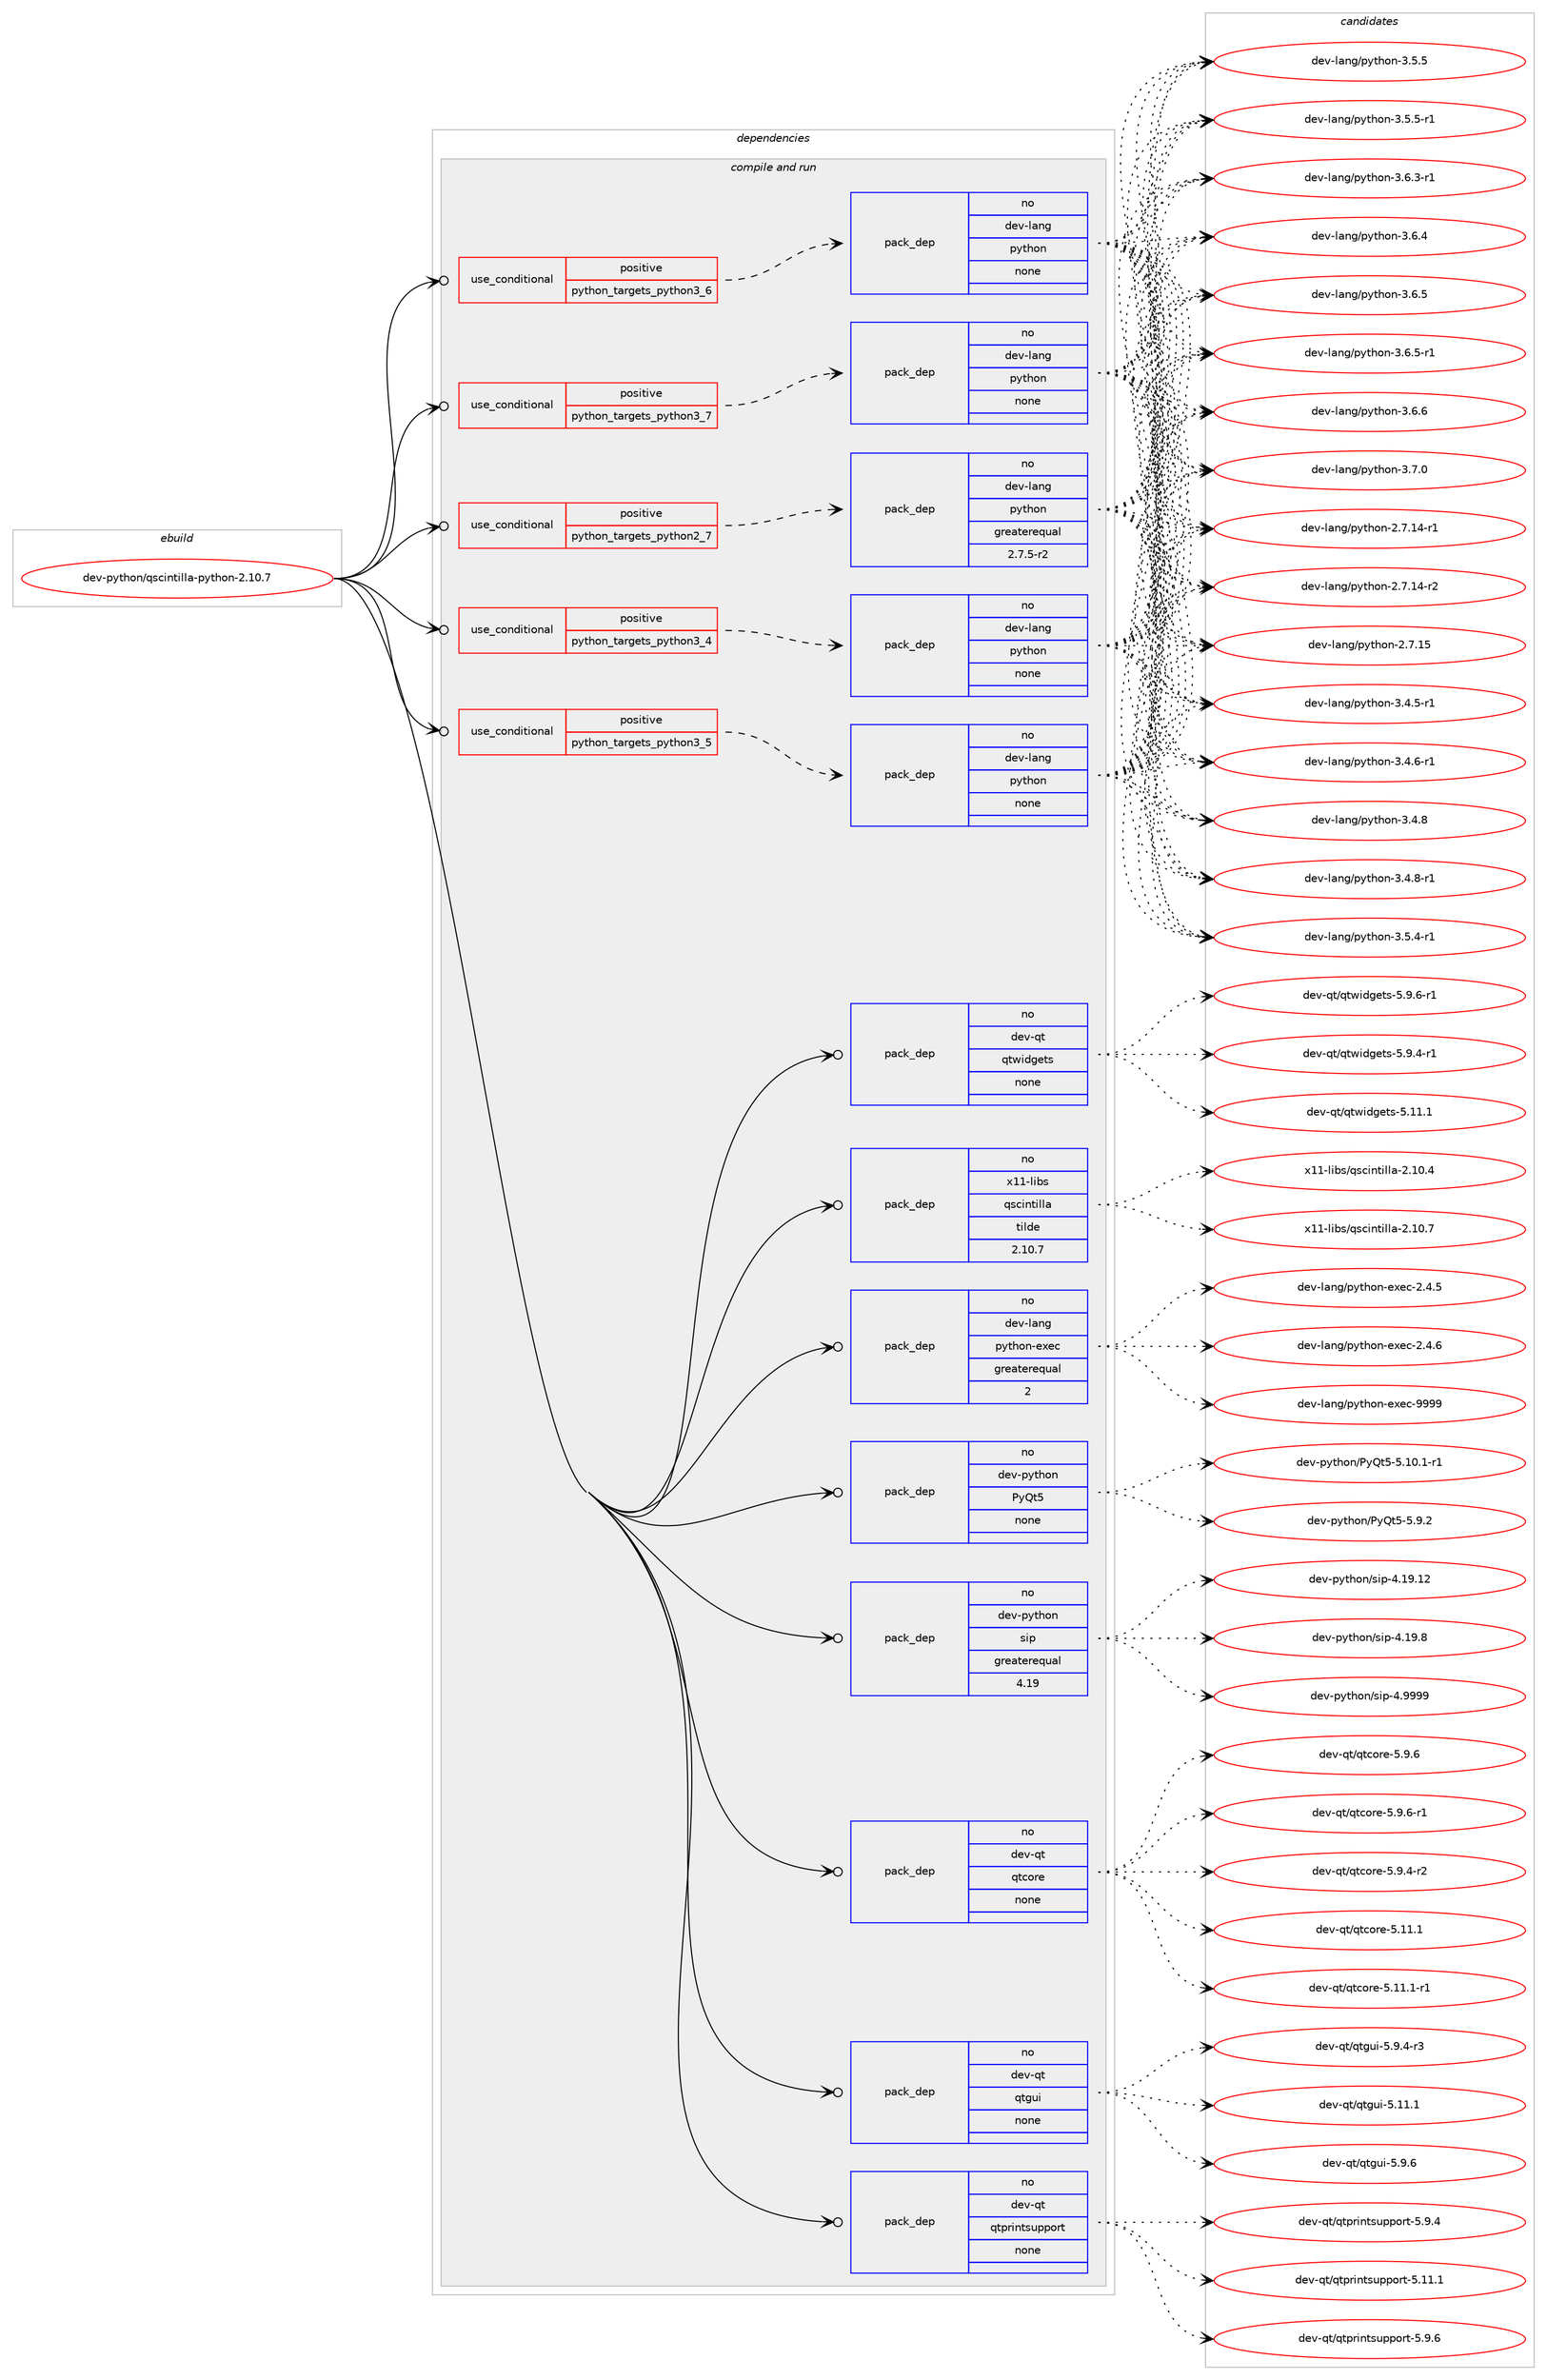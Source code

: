 digraph prolog {

# *************
# Graph options
# *************

newrank=true;
concentrate=true;
compound=true;
graph [rankdir=LR,fontname=Helvetica,fontsize=10,ranksep=1.5];#, ranksep=2.5, nodesep=0.2];
edge  [arrowhead=vee];
node  [fontname=Helvetica,fontsize=10];

# **********
# The ebuild
# **********

subgraph cluster_leftcol {
color=gray;
rank=same;
label=<<i>ebuild</i>>;
id [label="dev-python/qscintilla-python-2.10.7", color=red, width=4, href="../dev-python/qscintilla-python-2.10.7.svg"];
}

# ****************
# The dependencies
# ****************

subgraph cluster_midcol {
color=gray;
label=<<i>dependencies</i>>;
subgraph cluster_compile {
fillcolor="#eeeeee";
style=filled;
label=<<i>compile</i>>;
}
subgraph cluster_compileandrun {
fillcolor="#eeeeee";
style=filled;
label=<<i>compile and run</i>>;
subgraph cond1109 {
dependency3686 [label=<<TABLE BORDER="0" CELLBORDER="1" CELLSPACING="0" CELLPADDING="4"><TR><TD ROWSPAN="3" CELLPADDING="10">use_conditional</TD></TR><TR><TD>positive</TD></TR><TR><TD>python_targets_python2_7</TD></TR></TABLE>>, shape=none, color=red];
subgraph pack2497 {
dependency3687 [label=<<TABLE BORDER="0" CELLBORDER="1" CELLSPACING="0" CELLPADDING="4" WIDTH="220"><TR><TD ROWSPAN="6" CELLPADDING="30">pack_dep</TD></TR><TR><TD WIDTH="110">no</TD></TR><TR><TD>dev-lang</TD></TR><TR><TD>python</TD></TR><TR><TD>greaterequal</TD></TR><TR><TD>2.7.5-r2</TD></TR></TABLE>>, shape=none, color=blue];
}
dependency3686:e -> dependency3687:w [weight=20,style="dashed",arrowhead="vee"];
}
id:e -> dependency3686:w [weight=20,style="solid",arrowhead="odotvee"];
subgraph cond1110 {
dependency3688 [label=<<TABLE BORDER="0" CELLBORDER="1" CELLSPACING="0" CELLPADDING="4"><TR><TD ROWSPAN="3" CELLPADDING="10">use_conditional</TD></TR><TR><TD>positive</TD></TR><TR><TD>python_targets_python3_4</TD></TR></TABLE>>, shape=none, color=red];
subgraph pack2498 {
dependency3689 [label=<<TABLE BORDER="0" CELLBORDER="1" CELLSPACING="0" CELLPADDING="4" WIDTH="220"><TR><TD ROWSPAN="6" CELLPADDING="30">pack_dep</TD></TR><TR><TD WIDTH="110">no</TD></TR><TR><TD>dev-lang</TD></TR><TR><TD>python</TD></TR><TR><TD>none</TD></TR><TR><TD></TD></TR></TABLE>>, shape=none, color=blue];
}
dependency3688:e -> dependency3689:w [weight=20,style="dashed",arrowhead="vee"];
}
id:e -> dependency3688:w [weight=20,style="solid",arrowhead="odotvee"];
subgraph cond1111 {
dependency3690 [label=<<TABLE BORDER="0" CELLBORDER="1" CELLSPACING="0" CELLPADDING="4"><TR><TD ROWSPAN="3" CELLPADDING="10">use_conditional</TD></TR><TR><TD>positive</TD></TR><TR><TD>python_targets_python3_5</TD></TR></TABLE>>, shape=none, color=red];
subgraph pack2499 {
dependency3691 [label=<<TABLE BORDER="0" CELLBORDER="1" CELLSPACING="0" CELLPADDING="4" WIDTH="220"><TR><TD ROWSPAN="6" CELLPADDING="30">pack_dep</TD></TR><TR><TD WIDTH="110">no</TD></TR><TR><TD>dev-lang</TD></TR><TR><TD>python</TD></TR><TR><TD>none</TD></TR><TR><TD></TD></TR></TABLE>>, shape=none, color=blue];
}
dependency3690:e -> dependency3691:w [weight=20,style="dashed",arrowhead="vee"];
}
id:e -> dependency3690:w [weight=20,style="solid",arrowhead="odotvee"];
subgraph cond1112 {
dependency3692 [label=<<TABLE BORDER="0" CELLBORDER="1" CELLSPACING="0" CELLPADDING="4"><TR><TD ROWSPAN="3" CELLPADDING="10">use_conditional</TD></TR><TR><TD>positive</TD></TR><TR><TD>python_targets_python3_6</TD></TR></TABLE>>, shape=none, color=red];
subgraph pack2500 {
dependency3693 [label=<<TABLE BORDER="0" CELLBORDER="1" CELLSPACING="0" CELLPADDING="4" WIDTH="220"><TR><TD ROWSPAN="6" CELLPADDING="30">pack_dep</TD></TR><TR><TD WIDTH="110">no</TD></TR><TR><TD>dev-lang</TD></TR><TR><TD>python</TD></TR><TR><TD>none</TD></TR><TR><TD></TD></TR></TABLE>>, shape=none, color=blue];
}
dependency3692:e -> dependency3693:w [weight=20,style="dashed",arrowhead="vee"];
}
id:e -> dependency3692:w [weight=20,style="solid",arrowhead="odotvee"];
subgraph cond1113 {
dependency3694 [label=<<TABLE BORDER="0" CELLBORDER="1" CELLSPACING="0" CELLPADDING="4"><TR><TD ROWSPAN="3" CELLPADDING="10">use_conditional</TD></TR><TR><TD>positive</TD></TR><TR><TD>python_targets_python3_7</TD></TR></TABLE>>, shape=none, color=red];
subgraph pack2501 {
dependency3695 [label=<<TABLE BORDER="0" CELLBORDER="1" CELLSPACING="0" CELLPADDING="4" WIDTH="220"><TR><TD ROWSPAN="6" CELLPADDING="30">pack_dep</TD></TR><TR><TD WIDTH="110">no</TD></TR><TR><TD>dev-lang</TD></TR><TR><TD>python</TD></TR><TR><TD>none</TD></TR><TR><TD></TD></TR></TABLE>>, shape=none, color=blue];
}
dependency3694:e -> dependency3695:w [weight=20,style="dashed",arrowhead="vee"];
}
id:e -> dependency3694:w [weight=20,style="solid",arrowhead="odotvee"];
subgraph pack2502 {
dependency3696 [label=<<TABLE BORDER="0" CELLBORDER="1" CELLSPACING="0" CELLPADDING="4" WIDTH="220"><TR><TD ROWSPAN="6" CELLPADDING="30">pack_dep</TD></TR><TR><TD WIDTH="110">no</TD></TR><TR><TD>dev-lang</TD></TR><TR><TD>python-exec</TD></TR><TR><TD>greaterequal</TD></TR><TR><TD>2</TD></TR></TABLE>>, shape=none, color=blue];
}
id:e -> dependency3696:w [weight=20,style="solid",arrowhead="odotvee"];
subgraph pack2503 {
dependency3697 [label=<<TABLE BORDER="0" CELLBORDER="1" CELLSPACING="0" CELLPADDING="4" WIDTH="220"><TR><TD ROWSPAN="6" CELLPADDING="30">pack_dep</TD></TR><TR><TD WIDTH="110">no</TD></TR><TR><TD>dev-python</TD></TR><TR><TD>PyQt5</TD></TR><TR><TD>none</TD></TR><TR><TD></TD></TR></TABLE>>, shape=none, color=blue];
}
id:e -> dependency3697:w [weight=20,style="solid",arrowhead="odotvee"];
subgraph pack2504 {
dependency3698 [label=<<TABLE BORDER="0" CELLBORDER="1" CELLSPACING="0" CELLPADDING="4" WIDTH="220"><TR><TD ROWSPAN="6" CELLPADDING="30">pack_dep</TD></TR><TR><TD WIDTH="110">no</TD></TR><TR><TD>dev-python</TD></TR><TR><TD>sip</TD></TR><TR><TD>greaterequal</TD></TR><TR><TD>4.19</TD></TR></TABLE>>, shape=none, color=blue];
}
id:e -> dependency3698:w [weight=20,style="solid",arrowhead="odotvee"];
subgraph pack2505 {
dependency3699 [label=<<TABLE BORDER="0" CELLBORDER="1" CELLSPACING="0" CELLPADDING="4" WIDTH="220"><TR><TD ROWSPAN="6" CELLPADDING="30">pack_dep</TD></TR><TR><TD WIDTH="110">no</TD></TR><TR><TD>dev-qt</TD></TR><TR><TD>qtcore</TD></TR><TR><TD>none</TD></TR><TR><TD></TD></TR></TABLE>>, shape=none, color=blue];
}
id:e -> dependency3699:w [weight=20,style="solid",arrowhead="odotvee"];
subgraph pack2506 {
dependency3700 [label=<<TABLE BORDER="0" CELLBORDER="1" CELLSPACING="0" CELLPADDING="4" WIDTH="220"><TR><TD ROWSPAN="6" CELLPADDING="30">pack_dep</TD></TR><TR><TD WIDTH="110">no</TD></TR><TR><TD>dev-qt</TD></TR><TR><TD>qtgui</TD></TR><TR><TD>none</TD></TR><TR><TD></TD></TR></TABLE>>, shape=none, color=blue];
}
id:e -> dependency3700:w [weight=20,style="solid",arrowhead="odotvee"];
subgraph pack2507 {
dependency3701 [label=<<TABLE BORDER="0" CELLBORDER="1" CELLSPACING="0" CELLPADDING="4" WIDTH="220"><TR><TD ROWSPAN="6" CELLPADDING="30">pack_dep</TD></TR><TR><TD WIDTH="110">no</TD></TR><TR><TD>dev-qt</TD></TR><TR><TD>qtprintsupport</TD></TR><TR><TD>none</TD></TR><TR><TD></TD></TR></TABLE>>, shape=none, color=blue];
}
id:e -> dependency3701:w [weight=20,style="solid",arrowhead="odotvee"];
subgraph pack2508 {
dependency3702 [label=<<TABLE BORDER="0" CELLBORDER="1" CELLSPACING="0" CELLPADDING="4" WIDTH="220"><TR><TD ROWSPAN="6" CELLPADDING="30">pack_dep</TD></TR><TR><TD WIDTH="110">no</TD></TR><TR><TD>dev-qt</TD></TR><TR><TD>qtwidgets</TD></TR><TR><TD>none</TD></TR><TR><TD></TD></TR></TABLE>>, shape=none, color=blue];
}
id:e -> dependency3702:w [weight=20,style="solid",arrowhead="odotvee"];
subgraph pack2509 {
dependency3703 [label=<<TABLE BORDER="0" CELLBORDER="1" CELLSPACING="0" CELLPADDING="4" WIDTH="220"><TR><TD ROWSPAN="6" CELLPADDING="30">pack_dep</TD></TR><TR><TD WIDTH="110">no</TD></TR><TR><TD>x11-libs</TD></TR><TR><TD>qscintilla</TD></TR><TR><TD>tilde</TD></TR><TR><TD>2.10.7</TD></TR></TABLE>>, shape=none, color=blue];
}
id:e -> dependency3703:w [weight=20,style="solid",arrowhead="odotvee"];
}
subgraph cluster_run {
fillcolor="#eeeeee";
style=filled;
label=<<i>run</i>>;
}
}

# **************
# The candidates
# **************

subgraph cluster_choices {
rank=same;
color=gray;
label=<<i>candidates</i>>;

subgraph choice2497 {
color=black;
nodesep=1;
choice100101118451089711010347112121116104111110455046554649524511449 [label="dev-lang/python-2.7.14-r1", color=red, width=4,href="../dev-lang/python-2.7.14-r1.svg"];
choice100101118451089711010347112121116104111110455046554649524511450 [label="dev-lang/python-2.7.14-r2", color=red, width=4,href="../dev-lang/python-2.7.14-r2.svg"];
choice10010111845108971101034711212111610411111045504655464953 [label="dev-lang/python-2.7.15", color=red, width=4,href="../dev-lang/python-2.7.15.svg"];
choice1001011184510897110103471121211161041111104551465246534511449 [label="dev-lang/python-3.4.5-r1", color=red, width=4,href="../dev-lang/python-3.4.5-r1.svg"];
choice1001011184510897110103471121211161041111104551465246544511449 [label="dev-lang/python-3.4.6-r1", color=red, width=4,href="../dev-lang/python-3.4.6-r1.svg"];
choice100101118451089711010347112121116104111110455146524656 [label="dev-lang/python-3.4.8", color=red, width=4,href="../dev-lang/python-3.4.8.svg"];
choice1001011184510897110103471121211161041111104551465246564511449 [label="dev-lang/python-3.4.8-r1", color=red, width=4,href="../dev-lang/python-3.4.8-r1.svg"];
choice1001011184510897110103471121211161041111104551465346524511449 [label="dev-lang/python-3.5.4-r1", color=red, width=4,href="../dev-lang/python-3.5.4-r1.svg"];
choice100101118451089711010347112121116104111110455146534653 [label="dev-lang/python-3.5.5", color=red, width=4,href="../dev-lang/python-3.5.5.svg"];
choice1001011184510897110103471121211161041111104551465346534511449 [label="dev-lang/python-3.5.5-r1", color=red, width=4,href="../dev-lang/python-3.5.5-r1.svg"];
choice1001011184510897110103471121211161041111104551465446514511449 [label="dev-lang/python-3.6.3-r1", color=red, width=4,href="../dev-lang/python-3.6.3-r1.svg"];
choice100101118451089711010347112121116104111110455146544652 [label="dev-lang/python-3.6.4", color=red, width=4,href="../dev-lang/python-3.6.4.svg"];
choice100101118451089711010347112121116104111110455146544653 [label="dev-lang/python-3.6.5", color=red, width=4,href="../dev-lang/python-3.6.5.svg"];
choice1001011184510897110103471121211161041111104551465446534511449 [label="dev-lang/python-3.6.5-r1", color=red, width=4,href="../dev-lang/python-3.6.5-r1.svg"];
choice100101118451089711010347112121116104111110455146544654 [label="dev-lang/python-3.6.6", color=red, width=4,href="../dev-lang/python-3.6.6.svg"];
choice100101118451089711010347112121116104111110455146554648 [label="dev-lang/python-3.7.0", color=red, width=4,href="../dev-lang/python-3.7.0.svg"];
dependency3687:e -> choice100101118451089711010347112121116104111110455046554649524511449:w [style=dotted,weight="100"];
dependency3687:e -> choice100101118451089711010347112121116104111110455046554649524511450:w [style=dotted,weight="100"];
dependency3687:e -> choice10010111845108971101034711212111610411111045504655464953:w [style=dotted,weight="100"];
dependency3687:e -> choice1001011184510897110103471121211161041111104551465246534511449:w [style=dotted,weight="100"];
dependency3687:e -> choice1001011184510897110103471121211161041111104551465246544511449:w [style=dotted,weight="100"];
dependency3687:e -> choice100101118451089711010347112121116104111110455146524656:w [style=dotted,weight="100"];
dependency3687:e -> choice1001011184510897110103471121211161041111104551465246564511449:w [style=dotted,weight="100"];
dependency3687:e -> choice1001011184510897110103471121211161041111104551465346524511449:w [style=dotted,weight="100"];
dependency3687:e -> choice100101118451089711010347112121116104111110455146534653:w [style=dotted,weight="100"];
dependency3687:e -> choice1001011184510897110103471121211161041111104551465346534511449:w [style=dotted,weight="100"];
dependency3687:e -> choice1001011184510897110103471121211161041111104551465446514511449:w [style=dotted,weight="100"];
dependency3687:e -> choice100101118451089711010347112121116104111110455146544652:w [style=dotted,weight="100"];
dependency3687:e -> choice100101118451089711010347112121116104111110455146544653:w [style=dotted,weight="100"];
dependency3687:e -> choice1001011184510897110103471121211161041111104551465446534511449:w [style=dotted,weight="100"];
dependency3687:e -> choice100101118451089711010347112121116104111110455146544654:w [style=dotted,weight="100"];
dependency3687:e -> choice100101118451089711010347112121116104111110455146554648:w [style=dotted,weight="100"];
}
subgraph choice2498 {
color=black;
nodesep=1;
choice100101118451089711010347112121116104111110455046554649524511449 [label="dev-lang/python-2.7.14-r1", color=red, width=4,href="../dev-lang/python-2.7.14-r1.svg"];
choice100101118451089711010347112121116104111110455046554649524511450 [label="dev-lang/python-2.7.14-r2", color=red, width=4,href="../dev-lang/python-2.7.14-r2.svg"];
choice10010111845108971101034711212111610411111045504655464953 [label="dev-lang/python-2.7.15", color=red, width=4,href="../dev-lang/python-2.7.15.svg"];
choice1001011184510897110103471121211161041111104551465246534511449 [label="dev-lang/python-3.4.5-r1", color=red, width=4,href="../dev-lang/python-3.4.5-r1.svg"];
choice1001011184510897110103471121211161041111104551465246544511449 [label="dev-lang/python-3.4.6-r1", color=red, width=4,href="../dev-lang/python-3.4.6-r1.svg"];
choice100101118451089711010347112121116104111110455146524656 [label="dev-lang/python-3.4.8", color=red, width=4,href="../dev-lang/python-3.4.8.svg"];
choice1001011184510897110103471121211161041111104551465246564511449 [label="dev-lang/python-3.4.8-r1", color=red, width=4,href="../dev-lang/python-3.4.8-r1.svg"];
choice1001011184510897110103471121211161041111104551465346524511449 [label="dev-lang/python-3.5.4-r1", color=red, width=4,href="../dev-lang/python-3.5.4-r1.svg"];
choice100101118451089711010347112121116104111110455146534653 [label="dev-lang/python-3.5.5", color=red, width=4,href="../dev-lang/python-3.5.5.svg"];
choice1001011184510897110103471121211161041111104551465346534511449 [label="dev-lang/python-3.5.5-r1", color=red, width=4,href="../dev-lang/python-3.5.5-r1.svg"];
choice1001011184510897110103471121211161041111104551465446514511449 [label="dev-lang/python-3.6.3-r1", color=red, width=4,href="../dev-lang/python-3.6.3-r1.svg"];
choice100101118451089711010347112121116104111110455146544652 [label="dev-lang/python-3.6.4", color=red, width=4,href="../dev-lang/python-3.6.4.svg"];
choice100101118451089711010347112121116104111110455146544653 [label="dev-lang/python-3.6.5", color=red, width=4,href="../dev-lang/python-3.6.5.svg"];
choice1001011184510897110103471121211161041111104551465446534511449 [label="dev-lang/python-3.6.5-r1", color=red, width=4,href="../dev-lang/python-3.6.5-r1.svg"];
choice100101118451089711010347112121116104111110455146544654 [label="dev-lang/python-3.6.6", color=red, width=4,href="../dev-lang/python-3.6.6.svg"];
choice100101118451089711010347112121116104111110455146554648 [label="dev-lang/python-3.7.0", color=red, width=4,href="../dev-lang/python-3.7.0.svg"];
dependency3689:e -> choice100101118451089711010347112121116104111110455046554649524511449:w [style=dotted,weight="100"];
dependency3689:e -> choice100101118451089711010347112121116104111110455046554649524511450:w [style=dotted,weight="100"];
dependency3689:e -> choice10010111845108971101034711212111610411111045504655464953:w [style=dotted,weight="100"];
dependency3689:e -> choice1001011184510897110103471121211161041111104551465246534511449:w [style=dotted,weight="100"];
dependency3689:e -> choice1001011184510897110103471121211161041111104551465246544511449:w [style=dotted,weight="100"];
dependency3689:e -> choice100101118451089711010347112121116104111110455146524656:w [style=dotted,weight="100"];
dependency3689:e -> choice1001011184510897110103471121211161041111104551465246564511449:w [style=dotted,weight="100"];
dependency3689:e -> choice1001011184510897110103471121211161041111104551465346524511449:w [style=dotted,weight="100"];
dependency3689:e -> choice100101118451089711010347112121116104111110455146534653:w [style=dotted,weight="100"];
dependency3689:e -> choice1001011184510897110103471121211161041111104551465346534511449:w [style=dotted,weight="100"];
dependency3689:e -> choice1001011184510897110103471121211161041111104551465446514511449:w [style=dotted,weight="100"];
dependency3689:e -> choice100101118451089711010347112121116104111110455146544652:w [style=dotted,weight="100"];
dependency3689:e -> choice100101118451089711010347112121116104111110455146544653:w [style=dotted,weight="100"];
dependency3689:e -> choice1001011184510897110103471121211161041111104551465446534511449:w [style=dotted,weight="100"];
dependency3689:e -> choice100101118451089711010347112121116104111110455146544654:w [style=dotted,weight="100"];
dependency3689:e -> choice100101118451089711010347112121116104111110455146554648:w [style=dotted,weight="100"];
}
subgraph choice2499 {
color=black;
nodesep=1;
choice100101118451089711010347112121116104111110455046554649524511449 [label="dev-lang/python-2.7.14-r1", color=red, width=4,href="../dev-lang/python-2.7.14-r1.svg"];
choice100101118451089711010347112121116104111110455046554649524511450 [label="dev-lang/python-2.7.14-r2", color=red, width=4,href="../dev-lang/python-2.7.14-r2.svg"];
choice10010111845108971101034711212111610411111045504655464953 [label="dev-lang/python-2.7.15", color=red, width=4,href="../dev-lang/python-2.7.15.svg"];
choice1001011184510897110103471121211161041111104551465246534511449 [label="dev-lang/python-3.4.5-r1", color=red, width=4,href="../dev-lang/python-3.4.5-r1.svg"];
choice1001011184510897110103471121211161041111104551465246544511449 [label="dev-lang/python-3.4.6-r1", color=red, width=4,href="../dev-lang/python-3.4.6-r1.svg"];
choice100101118451089711010347112121116104111110455146524656 [label="dev-lang/python-3.4.8", color=red, width=4,href="../dev-lang/python-3.4.8.svg"];
choice1001011184510897110103471121211161041111104551465246564511449 [label="dev-lang/python-3.4.8-r1", color=red, width=4,href="../dev-lang/python-3.4.8-r1.svg"];
choice1001011184510897110103471121211161041111104551465346524511449 [label="dev-lang/python-3.5.4-r1", color=red, width=4,href="../dev-lang/python-3.5.4-r1.svg"];
choice100101118451089711010347112121116104111110455146534653 [label="dev-lang/python-3.5.5", color=red, width=4,href="../dev-lang/python-3.5.5.svg"];
choice1001011184510897110103471121211161041111104551465346534511449 [label="dev-lang/python-3.5.5-r1", color=red, width=4,href="../dev-lang/python-3.5.5-r1.svg"];
choice1001011184510897110103471121211161041111104551465446514511449 [label="dev-lang/python-3.6.3-r1", color=red, width=4,href="../dev-lang/python-3.6.3-r1.svg"];
choice100101118451089711010347112121116104111110455146544652 [label="dev-lang/python-3.6.4", color=red, width=4,href="../dev-lang/python-3.6.4.svg"];
choice100101118451089711010347112121116104111110455146544653 [label="dev-lang/python-3.6.5", color=red, width=4,href="../dev-lang/python-3.6.5.svg"];
choice1001011184510897110103471121211161041111104551465446534511449 [label="dev-lang/python-3.6.5-r1", color=red, width=4,href="../dev-lang/python-3.6.5-r1.svg"];
choice100101118451089711010347112121116104111110455146544654 [label="dev-lang/python-3.6.6", color=red, width=4,href="../dev-lang/python-3.6.6.svg"];
choice100101118451089711010347112121116104111110455146554648 [label="dev-lang/python-3.7.0", color=red, width=4,href="../dev-lang/python-3.7.0.svg"];
dependency3691:e -> choice100101118451089711010347112121116104111110455046554649524511449:w [style=dotted,weight="100"];
dependency3691:e -> choice100101118451089711010347112121116104111110455046554649524511450:w [style=dotted,weight="100"];
dependency3691:e -> choice10010111845108971101034711212111610411111045504655464953:w [style=dotted,weight="100"];
dependency3691:e -> choice1001011184510897110103471121211161041111104551465246534511449:w [style=dotted,weight="100"];
dependency3691:e -> choice1001011184510897110103471121211161041111104551465246544511449:w [style=dotted,weight="100"];
dependency3691:e -> choice100101118451089711010347112121116104111110455146524656:w [style=dotted,weight="100"];
dependency3691:e -> choice1001011184510897110103471121211161041111104551465246564511449:w [style=dotted,weight="100"];
dependency3691:e -> choice1001011184510897110103471121211161041111104551465346524511449:w [style=dotted,weight="100"];
dependency3691:e -> choice100101118451089711010347112121116104111110455146534653:w [style=dotted,weight="100"];
dependency3691:e -> choice1001011184510897110103471121211161041111104551465346534511449:w [style=dotted,weight="100"];
dependency3691:e -> choice1001011184510897110103471121211161041111104551465446514511449:w [style=dotted,weight="100"];
dependency3691:e -> choice100101118451089711010347112121116104111110455146544652:w [style=dotted,weight="100"];
dependency3691:e -> choice100101118451089711010347112121116104111110455146544653:w [style=dotted,weight="100"];
dependency3691:e -> choice1001011184510897110103471121211161041111104551465446534511449:w [style=dotted,weight="100"];
dependency3691:e -> choice100101118451089711010347112121116104111110455146544654:w [style=dotted,weight="100"];
dependency3691:e -> choice100101118451089711010347112121116104111110455146554648:w [style=dotted,weight="100"];
}
subgraph choice2500 {
color=black;
nodesep=1;
choice100101118451089711010347112121116104111110455046554649524511449 [label="dev-lang/python-2.7.14-r1", color=red, width=4,href="../dev-lang/python-2.7.14-r1.svg"];
choice100101118451089711010347112121116104111110455046554649524511450 [label="dev-lang/python-2.7.14-r2", color=red, width=4,href="../dev-lang/python-2.7.14-r2.svg"];
choice10010111845108971101034711212111610411111045504655464953 [label="dev-lang/python-2.7.15", color=red, width=4,href="../dev-lang/python-2.7.15.svg"];
choice1001011184510897110103471121211161041111104551465246534511449 [label="dev-lang/python-3.4.5-r1", color=red, width=4,href="../dev-lang/python-3.4.5-r1.svg"];
choice1001011184510897110103471121211161041111104551465246544511449 [label="dev-lang/python-3.4.6-r1", color=red, width=4,href="../dev-lang/python-3.4.6-r1.svg"];
choice100101118451089711010347112121116104111110455146524656 [label="dev-lang/python-3.4.8", color=red, width=4,href="../dev-lang/python-3.4.8.svg"];
choice1001011184510897110103471121211161041111104551465246564511449 [label="dev-lang/python-3.4.8-r1", color=red, width=4,href="../dev-lang/python-3.4.8-r1.svg"];
choice1001011184510897110103471121211161041111104551465346524511449 [label="dev-lang/python-3.5.4-r1", color=red, width=4,href="../dev-lang/python-3.5.4-r1.svg"];
choice100101118451089711010347112121116104111110455146534653 [label="dev-lang/python-3.5.5", color=red, width=4,href="../dev-lang/python-3.5.5.svg"];
choice1001011184510897110103471121211161041111104551465346534511449 [label="dev-lang/python-3.5.5-r1", color=red, width=4,href="../dev-lang/python-3.5.5-r1.svg"];
choice1001011184510897110103471121211161041111104551465446514511449 [label="dev-lang/python-3.6.3-r1", color=red, width=4,href="../dev-lang/python-3.6.3-r1.svg"];
choice100101118451089711010347112121116104111110455146544652 [label="dev-lang/python-3.6.4", color=red, width=4,href="../dev-lang/python-3.6.4.svg"];
choice100101118451089711010347112121116104111110455146544653 [label="dev-lang/python-3.6.5", color=red, width=4,href="../dev-lang/python-3.6.5.svg"];
choice1001011184510897110103471121211161041111104551465446534511449 [label="dev-lang/python-3.6.5-r1", color=red, width=4,href="../dev-lang/python-3.6.5-r1.svg"];
choice100101118451089711010347112121116104111110455146544654 [label="dev-lang/python-3.6.6", color=red, width=4,href="../dev-lang/python-3.6.6.svg"];
choice100101118451089711010347112121116104111110455146554648 [label="dev-lang/python-3.7.0", color=red, width=4,href="../dev-lang/python-3.7.0.svg"];
dependency3693:e -> choice100101118451089711010347112121116104111110455046554649524511449:w [style=dotted,weight="100"];
dependency3693:e -> choice100101118451089711010347112121116104111110455046554649524511450:w [style=dotted,weight="100"];
dependency3693:e -> choice10010111845108971101034711212111610411111045504655464953:w [style=dotted,weight="100"];
dependency3693:e -> choice1001011184510897110103471121211161041111104551465246534511449:w [style=dotted,weight="100"];
dependency3693:e -> choice1001011184510897110103471121211161041111104551465246544511449:w [style=dotted,weight="100"];
dependency3693:e -> choice100101118451089711010347112121116104111110455146524656:w [style=dotted,weight="100"];
dependency3693:e -> choice1001011184510897110103471121211161041111104551465246564511449:w [style=dotted,weight="100"];
dependency3693:e -> choice1001011184510897110103471121211161041111104551465346524511449:w [style=dotted,weight="100"];
dependency3693:e -> choice100101118451089711010347112121116104111110455146534653:w [style=dotted,weight="100"];
dependency3693:e -> choice1001011184510897110103471121211161041111104551465346534511449:w [style=dotted,weight="100"];
dependency3693:e -> choice1001011184510897110103471121211161041111104551465446514511449:w [style=dotted,weight="100"];
dependency3693:e -> choice100101118451089711010347112121116104111110455146544652:w [style=dotted,weight="100"];
dependency3693:e -> choice100101118451089711010347112121116104111110455146544653:w [style=dotted,weight="100"];
dependency3693:e -> choice1001011184510897110103471121211161041111104551465446534511449:w [style=dotted,weight="100"];
dependency3693:e -> choice100101118451089711010347112121116104111110455146544654:w [style=dotted,weight="100"];
dependency3693:e -> choice100101118451089711010347112121116104111110455146554648:w [style=dotted,weight="100"];
}
subgraph choice2501 {
color=black;
nodesep=1;
choice100101118451089711010347112121116104111110455046554649524511449 [label="dev-lang/python-2.7.14-r1", color=red, width=4,href="../dev-lang/python-2.7.14-r1.svg"];
choice100101118451089711010347112121116104111110455046554649524511450 [label="dev-lang/python-2.7.14-r2", color=red, width=4,href="../dev-lang/python-2.7.14-r2.svg"];
choice10010111845108971101034711212111610411111045504655464953 [label="dev-lang/python-2.7.15", color=red, width=4,href="../dev-lang/python-2.7.15.svg"];
choice1001011184510897110103471121211161041111104551465246534511449 [label="dev-lang/python-3.4.5-r1", color=red, width=4,href="../dev-lang/python-3.4.5-r1.svg"];
choice1001011184510897110103471121211161041111104551465246544511449 [label="dev-lang/python-3.4.6-r1", color=red, width=4,href="../dev-lang/python-3.4.6-r1.svg"];
choice100101118451089711010347112121116104111110455146524656 [label="dev-lang/python-3.4.8", color=red, width=4,href="../dev-lang/python-3.4.8.svg"];
choice1001011184510897110103471121211161041111104551465246564511449 [label="dev-lang/python-3.4.8-r1", color=red, width=4,href="../dev-lang/python-3.4.8-r1.svg"];
choice1001011184510897110103471121211161041111104551465346524511449 [label="dev-lang/python-3.5.4-r1", color=red, width=4,href="../dev-lang/python-3.5.4-r1.svg"];
choice100101118451089711010347112121116104111110455146534653 [label="dev-lang/python-3.5.5", color=red, width=4,href="../dev-lang/python-3.5.5.svg"];
choice1001011184510897110103471121211161041111104551465346534511449 [label="dev-lang/python-3.5.5-r1", color=red, width=4,href="../dev-lang/python-3.5.5-r1.svg"];
choice1001011184510897110103471121211161041111104551465446514511449 [label="dev-lang/python-3.6.3-r1", color=red, width=4,href="../dev-lang/python-3.6.3-r1.svg"];
choice100101118451089711010347112121116104111110455146544652 [label="dev-lang/python-3.6.4", color=red, width=4,href="../dev-lang/python-3.6.4.svg"];
choice100101118451089711010347112121116104111110455146544653 [label="dev-lang/python-3.6.5", color=red, width=4,href="../dev-lang/python-3.6.5.svg"];
choice1001011184510897110103471121211161041111104551465446534511449 [label="dev-lang/python-3.6.5-r1", color=red, width=4,href="../dev-lang/python-3.6.5-r1.svg"];
choice100101118451089711010347112121116104111110455146544654 [label="dev-lang/python-3.6.6", color=red, width=4,href="../dev-lang/python-3.6.6.svg"];
choice100101118451089711010347112121116104111110455146554648 [label="dev-lang/python-3.7.0", color=red, width=4,href="../dev-lang/python-3.7.0.svg"];
dependency3695:e -> choice100101118451089711010347112121116104111110455046554649524511449:w [style=dotted,weight="100"];
dependency3695:e -> choice100101118451089711010347112121116104111110455046554649524511450:w [style=dotted,weight="100"];
dependency3695:e -> choice10010111845108971101034711212111610411111045504655464953:w [style=dotted,weight="100"];
dependency3695:e -> choice1001011184510897110103471121211161041111104551465246534511449:w [style=dotted,weight="100"];
dependency3695:e -> choice1001011184510897110103471121211161041111104551465246544511449:w [style=dotted,weight="100"];
dependency3695:e -> choice100101118451089711010347112121116104111110455146524656:w [style=dotted,weight="100"];
dependency3695:e -> choice1001011184510897110103471121211161041111104551465246564511449:w [style=dotted,weight="100"];
dependency3695:e -> choice1001011184510897110103471121211161041111104551465346524511449:w [style=dotted,weight="100"];
dependency3695:e -> choice100101118451089711010347112121116104111110455146534653:w [style=dotted,weight="100"];
dependency3695:e -> choice1001011184510897110103471121211161041111104551465346534511449:w [style=dotted,weight="100"];
dependency3695:e -> choice1001011184510897110103471121211161041111104551465446514511449:w [style=dotted,weight="100"];
dependency3695:e -> choice100101118451089711010347112121116104111110455146544652:w [style=dotted,weight="100"];
dependency3695:e -> choice100101118451089711010347112121116104111110455146544653:w [style=dotted,weight="100"];
dependency3695:e -> choice1001011184510897110103471121211161041111104551465446534511449:w [style=dotted,weight="100"];
dependency3695:e -> choice100101118451089711010347112121116104111110455146544654:w [style=dotted,weight="100"];
dependency3695:e -> choice100101118451089711010347112121116104111110455146554648:w [style=dotted,weight="100"];
}
subgraph choice2502 {
color=black;
nodesep=1;
choice1001011184510897110103471121211161041111104510112010199455046524653 [label="dev-lang/python-exec-2.4.5", color=red, width=4,href="../dev-lang/python-exec-2.4.5.svg"];
choice1001011184510897110103471121211161041111104510112010199455046524654 [label="dev-lang/python-exec-2.4.6", color=red, width=4,href="../dev-lang/python-exec-2.4.6.svg"];
choice10010111845108971101034711212111610411111045101120101994557575757 [label="dev-lang/python-exec-9999", color=red, width=4,href="../dev-lang/python-exec-9999.svg"];
dependency3696:e -> choice1001011184510897110103471121211161041111104510112010199455046524653:w [style=dotted,weight="100"];
dependency3696:e -> choice1001011184510897110103471121211161041111104510112010199455046524654:w [style=dotted,weight="100"];
dependency3696:e -> choice10010111845108971101034711212111610411111045101120101994557575757:w [style=dotted,weight="100"];
}
subgraph choice2503 {
color=black;
nodesep=1;
choice1001011184511212111610411111047801218111653455346494846494511449 [label="dev-python/PyQt5-5.10.1-r1", color=red, width=4,href="../dev-python/PyQt5-5.10.1-r1.svg"];
choice1001011184511212111610411111047801218111653455346574650 [label="dev-python/PyQt5-5.9.2", color=red, width=4,href="../dev-python/PyQt5-5.9.2.svg"];
dependency3697:e -> choice1001011184511212111610411111047801218111653455346494846494511449:w [style=dotted,weight="100"];
dependency3697:e -> choice1001011184511212111610411111047801218111653455346574650:w [style=dotted,weight="100"];
}
subgraph choice2504 {
color=black;
nodesep=1;
choice10010111845112121116104111110471151051124552464957464950 [label="dev-python/sip-4.19.12", color=red, width=4,href="../dev-python/sip-4.19.12.svg"];
choice100101118451121211161041111104711510511245524649574656 [label="dev-python/sip-4.19.8", color=red, width=4,href="../dev-python/sip-4.19.8.svg"];
choice100101118451121211161041111104711510511245524657575757 [label="dev-python/sip-4.9999", color=red, width=4,href="../dev-python/sip-4.9999.svg"];
dependency3698:e -> choice10010111845112121116104111110471151051124552464957464950:w [style=dotted,weight="100"];
dependency3698:e -> choice100101118451121211161041111104711510511245524649574656:w [style=dotted,weight="100"];
dependency3698:e -> choice100101118451121211161041111104711510511245524657575757:w [style=dotted,weight="100"];
}
subgraph choice2505 {
color=black;
nodesep=1;
choice1001011184511311647113116991111141014553465746524511450 [label="dev-qt/qtcore-5.9.4-r2", color=red, width=4,href="../dev-qt/qtcore-5.9.4-r2.svg"];
choice10010111845113116471131169911111410145534649494649 [label="dev-qt/qtcore-5.11.1", color=red, width=4,href="../dev-qt/qtcore-5.11.1.svg"];
choice100101118451131164711311699111114101455346494946494511449 [label="dev-qt/qtcore-5.11.1-r1", color=red, width=4,href="../dev-qt/qtcore-5.11.1-r1.svg"];
choice100101118451131164711311699111114101455346574654 [label="dev-qt/qtcore-5.9.6", color=red, width=4,href="../dev-qt/qtcore-5.9.6.svg"];
choice1001011184511311647113116991111141014553465746544511449 [label="dev-qt/qtcore-5.9.6-r1", color=red, width=4,href="../dev-qt/qtcore-5.9.6-r1.svg"];
dependency3699:e -> choice1001011184511311647113116991111141014553465746524511450:w [style=dotted,weight="100"];
dependency3699:e -> choice10010111845113116471131169911111410145534649494649:w [style=dotted,weight="100"];
dependency3699:e -> choice100101118451131164711311699111114101455346494946494511449:w [style=dotted,weight="100"];
dependency3699:e -> choice100101118451131164711311699111114101455346574654:w [style=dotted,weight="100"];
dependency3699:e -> choice1001011184511311647113116991111141014553465746544511449:w [style=dotted,weight="100"];
}
subgraph choice2506 {
color=black;
nodesep=1;
choice10010111845113116471131161031171054553465746524511451 [label="dev-qt/qtgui-5.9.4-r3", color=red, width=4,href="../dev-qt/qtgui-5.9.4-r3.svg"];
choice100101118451131164711311610311710545534649494649 [label="dev-qt/qtgui-5.11.1", color=red, width=4,href="../dev-qt/qtgui-5.11.1.svg"];
choice1001011184511311647113116103117105455346574654 [label="dev-qt/qtgui-5.9.6", color=red, width=4,href="../dev-qt/qtgui-5.9.6.svg"];
dependency3700:e -> choice10010111845113116471131161031171054553465746524511451:w [style=dotted,weight="100"];
dependency3700:e -> choice100101118451131164711311610311710545534649494649:w [style=dotted,weight="100"];
dependency3700:e -> choice1001011184511311647113116103117105455346574654:w [style=dotted,weight="100"];
}
subgraph choice2507 {
color=black;
nodesep=1;
choice1001011184511311647113116112114105110116115117112112111114116455346574652 [label="dev-qt/qtprintsupport-5.9.4", color=red, width=4,href="../dev-qt/qtprintsupport-5.9.4.svg"];
choice100101118451131164711311611211410511011611511711211211111411645534649494649 [label="dev-qt/qtprintsupport-5.11.1", color=red, width=4,href="../dev-qt/qtprintsupport-5.11.1.svg"];
choice1001011184511311647113116112114105110116115117112112111114116455346574654 [label="dev-qt/qtprintsupport-5.9.6", color=red, width=4,href="../dev-qt/qtprintsupport-5.9.6.svg"];
dependency3701:e -> choice1001011184511311647113116112114105110116115117112112111114116455346574652:w [style=dotted,weight="100"];
dependency3701:e -> choice100101118451131164711311611211410511011611511711211211111411645534649494649:w [style=dotted,weight="100"];
dependency3701:e -> choice1001011184511311647113116112114105110116115117112112111114116455346574654:w [style=dotted,weight="100"];
}
subgraph choice2508 {
color=black;
nodesep=1;
choice10010111845113116471131161191051001031011161154553465746524511449 [label="dev-qt/qtwidgets-5.9.4-r1", color=red, width=4,href="../dev-qt/qtwidgets-5.9.4-r1.svg"];
choice100101118451131164711311611910510010310111611545534649494649 [label="dev-qt/qtwidgets-5.11.1", color=red, width=4,href="../dev-qt/qtwidgets-5.11.1.svg"];
choice10010111845113116471131161191051001031011161154553465746544511449 [label="dev-qt/qtwidgets-5.9.6-r1", color=red, width=4,href="../dev-qt/qtwidgets-5.9.6-r1.svg"];
dependency3702:e -> choice10010111845113116471131161191051001031011161154553465746524511449:w [style=dotted,weight="100"];
dependency3702:e -> choice100101118451131164711311611910510010310111611545534649494649:w [style=dotted,weight="100"];
dependency3702:e -> choice10010111845113116471131161191051001031011161154553465746544511449:w [style=dotted,weight="100"];
}
subgraph choice2509 {
color=black;
nodesep=1;
choice1204949451081059811547113115991051101161051081089745504649484652 [label="x11-libs/qscintilla-2.10.4", color=red, width=4,href="../x11-libs/qscintilla-2.10.4.svg"];
choice1204949451081059811547113115991051101161051081089745504649484655 [label="x11-libs/qscintilla-2.10.7", color=red, width=4,href="../x11-libs/qscintilla-2.10.7.svg"];
dependency3703:e -> choice1204949451081059811547113115991051101161051081089745504649484652:w [style=dotted,weight="100"];
dependency3703:e -> choice1204949451081059811547113115991051101161051081089745504649484655:w [style=dotted,weight="100"];
}
}

}
